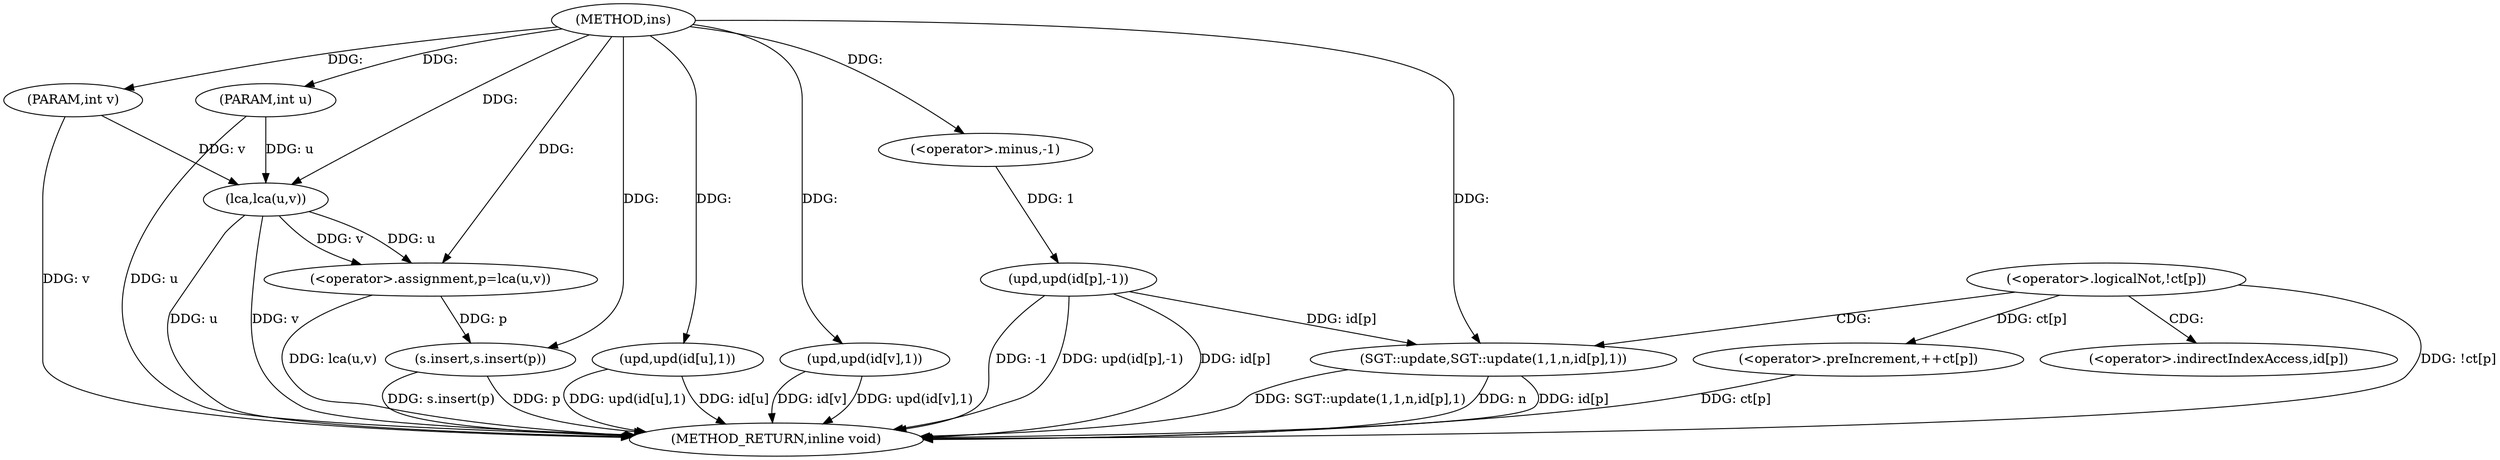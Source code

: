 digraph "ins" {  
"1000661" [label = "(METHOD,ins)" ]
"1000708" [label = "(METHOD_RETURN,inline void)" ]
"1000662" [label = "(PARAM,int u)" ]
"1000663" [label = "(PARAM,int v)" ]
"1000666" [label = "(<operator>.assignment,p=lca(u,v))" ]
"1000671" [label = "(s.insert,s.insert(p))" ]
"1000704" [label = "(<operator>.preIncrement,++ct[p])" ]
"1000674" [label = "(upd,upd(id[u],1))" ]
"1000692" [label = "(<operator>.logicalNot,!ct[p])" ]
"1000696" [label = "(SGT::update,SGT::update(1,1,n,id[p],1))" ]
"1000668" [label = "(lca,lca(u,v))" ]
"1000680" [label = "(upd,upd(id[v],1))" ]
"1000685" [label = "(upd,upd(id[p],-1))" ]
"1000689" [label = "(<operator>.minus,-1)" ]
"1000700" [label = "(<operator>.indirectIndexAccess,id[p])" ]
  "1000662" -> "1000708"  [ label = "DDG: u"] 
  "1000663" -> "1000708"  [ label = "DDG: v"] 
  "1000668" -> "1000708"  [ label = "DDG: u"] 
  "1000668" -> "1000708"  [ label = "DDG: v"] 
  "1000666" -> "1000708"  [ label = "DDG: lca(u,v)"] 
  "1000671" -> "1000708"  [ label = "DDG: p"] 
  "1000671" -> "1000708"  [ label = "DDG: s.insert(p)"] 
  "1000674" -> "1000708"  [ label = "DDG: id[u]"] 
  "1000674" -> "1000708"  [ label = "DDG: upd(id[u],1)"] 
  "1000680" -> "1000708"  [ label = "DDG: id[v]"] 
  "1000680" -> "1000708"  [ label = "DDG: upd(id[v],1)"] 
  "1000685" -> "1000708"  [ label = "DDG: id[p]"] 
  "1000685" -> "1000708"  [ label = "DDG: -1"] 
  "1000685" -> "1000708"  [ label = "DDG: upd(id[p],-1)"] 
  "1000692" -> "1000708"  [ label = "DDG: !ct[p]"] 
  "1000696" -> "1000708"  [ label = "DDG: id[p]"] 
  "1000696" -> "1000708"  [ label = "DDG: SGT::update(1,1,n,id[p],1)"] 
  "1000704" -> "1000708"  [ label = "DDG: ct[p]"] 
  "1000696" -> "1000708"  [ label = "DDG: n"] 
  "1000661" -> "1000662"  [ label = "DDG: "] 
  "1000661" -> "1000663"  [ label = "DDG: "] 
  "1000668" -> "1000666"  [ label = "DDG: v"] 
  "1000668" -> "1000666"  [ label = "DDG: u"] 
  "1000661" -> "1000666"  [ label = "DDG: "] 
  "1000666" -> "1000671"  [ label = "DDG: p"] 
  "1000661" -> "1000671"  [ label = "DDG: "] 
  "1000692" -> "1000704"  [ label = "DDG: ct[p]"] 
  "1000662" -> "1000668"  [ label = "DDG: u"] 
  "1000661" -> "1000668"  [ label = "DDG: "] 
  "1000663" -> "1000668"  [ label = "DDG: v"] 
  "1000661" -> "1000674"  [ label = "DDG: "] 
  "1000661" -> "1000696"  [ label = "DDG: "] 
  "1000685" -> "1000696"  [ label = "DDG: id[p]"] 
  "1000661" -> "1000680"  [ label = "DDG: "] 
  "1000689" -> "1000685"  [ label = "DDG: 1"] 
  "1000661" -> "1000689"  [ label = "DDG: "] 
  "1000692" -> "1000696"  [ label = "CDG: "] 
  "1000692" -> "1000700"  [ label = "CDG: "] 
}
